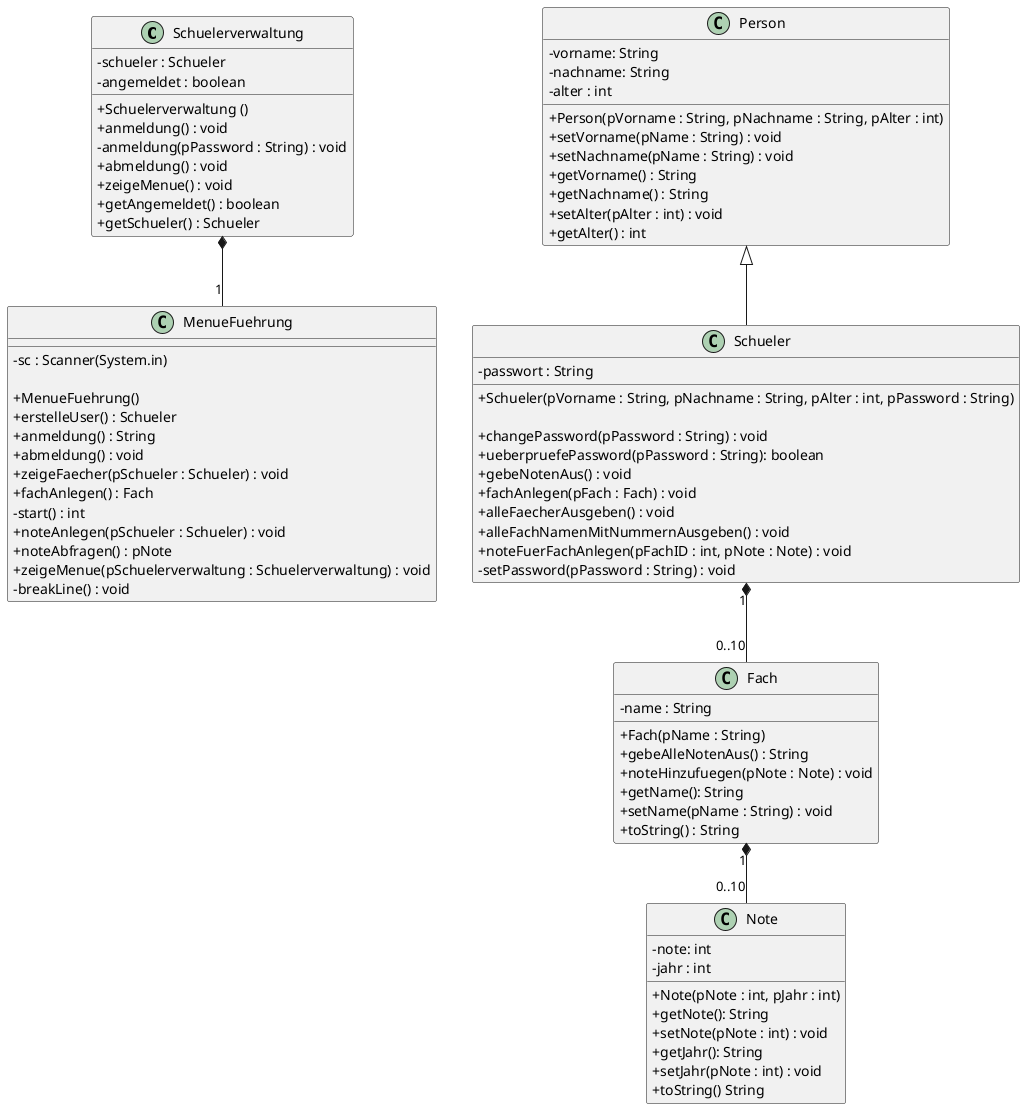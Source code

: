 @startuml
skinparam classAttributeIconSize 0

class Schuelerverwaltung{
 -schueler : Schueler
 -angemeldet : boolean
 + Schuelerverwaltung ()
 + anmeldung() : void
 - anmeldung(pPassword : String) : void
 + abmeldung() : void
 + zeigeMenue() : void
 + getAngemeldet() : boolean
 + getSchueler() : Schueler
}



class MenueFuehrung{
 - sc : Scanner(System.in)

 +MenueFuehrung()
 +erstelleUser() : Schueler
 + anmeldung() : String
 + abmeldung() : void
 + zeigeFaecher(pSchueler : Schueler) : void
 + fachAnlegen() : Fach
 - start() : int
 + noteAnlegen(pSchueler : Schueler) : void
 + noteAbfragen() : pNote
 + zeigeMenue(pSchuelerverwaltung : Schuelerverwaltung) : void
 - breakLine() : void
 }

class Person{
 -vorname: String
 -nachname: String
 -alter : int
 + Person(pVorname : String, pNachname : String, pAlter : int)
 +setVorname(pName : String) : void
 +setNachname(pName : String) : void
 +getVorname() : String
 +getNachname() : String
 +setAlter(pAlter : int) : void
 +getAlter() : int
}



class Fach{
 -name : String
 +Fach(pName : String)
 +gebeAlleNotenAus() : String
 +noteHinzufuegen(pNote : Note) : void
 +getName(): String
 +setName(pName : String) : void
 +toString() : String
}

class Note{
 -note: int
 -jahr : int
 +Note(pNote : int, pJahr : int)
 +getNote(): String
 +setNote(pNote : int) : void
 +getJahr(): String
 +setJahr(pNote : int) : void
 +toString() String
}




class Schueler{
  -passwort : String

  +Schueler(pVorname : String, pNachname : String, pAlter : int, pPassword : String)
  
  +changePassword(pPassword : String) : void
  +ueberpruefePassword(pPassword : String): boolean
  +gebeNotenAus() : void
  + fachAnlegen(pFach : Fach) : void
  +alleFaecherAusgeben() : void
  +alleFachNamenMitNummernAusgeben() : void
  +noteFuerFachAnlegen(pFachID : int, pNote : Note) : void
  -setPassword(pPassword : String) : void
}


Fach "1" *-- "0..10" Note
Schuelerverwaltung  *-- "1" MenueFuehrung
Schueler "1" *-- "0..10" Fach
Person <|-- Schueler

@enduml
